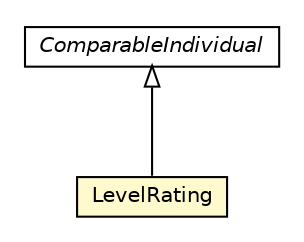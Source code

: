 #!/usr/local/bin/dot
#
# Class diagram 
# Generated by UMLGraph version R5_6-24-gf6e263 (http://www.umlgraph.org/)
#

digraph G {
	edge [fontname="Helvetica",fontsize=10,labelfontname="Helvetica",labelfontsize=10];
	node [fontname="Helvetica",fontsize=10,shape=plaintext];
	nodesep=0.25;
	ranksep=0.5;
	// org.universAAL.middleware.owl.ComparableIndividual
	c5119697 [label=<<table title="org.universAAL.middleware.owl.ComparableIndividual" border="0" cellborder="1" cellspacing="0" cellpadding="2" port="p" href="../ComparableIndividual.html">
		<tr><td><table border="0" cellspacing="0" cellpadding="1">
<tr><td align="center" balign="center"><font face="Helvetica-Oblique"> ComparableIndividual </font></td></tr>
		</table></td></tr>
		</table>>, URL="../ComparableIndividual.html", fontname="Helvetica", fontcolor="black", fontsize=10.0];
	// org.universAAL.middleware.owl.supply.LevelRating
	c5119703 [label=<<table title="org.universAAL.middleware.owl.supply.LevelRating" border="0" cellborder="1" cellspacing="0" cellpadding="2" port="p" bgcolor="lemonChiffon" href="./LevelRating.html">
		<tr><td><table border="0" cellspacing="0" cellpadding="1">
<tr><td align="center" balign="center"> LevelRating </td></tr>
		</table></td></tr>
		</table>>, URL="./LevelRating.html", fontname="Helvetica", fontcolor="black", fontsize=10.0];
	//org.universAAL.middleware.owl.supply.LevelRating extends org.universAAL.middleware.owl.ComparableIndividual
	c5119697:p -> c5119703:p [dir=back,arrowtail=empty];
}


